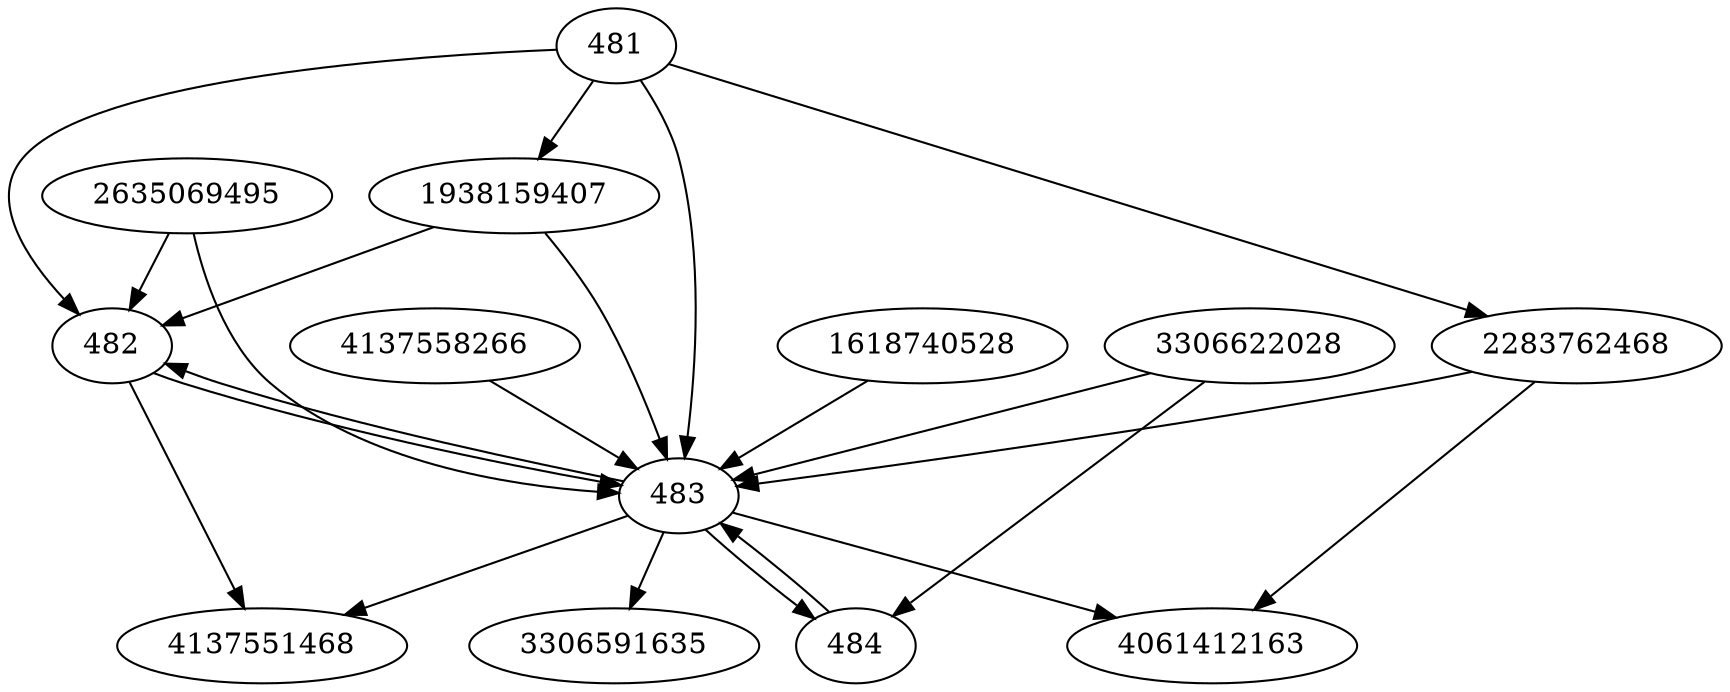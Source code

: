 strict digraph  {
481;
482;
4061412163;
484;
2283762468;
483;
3306622028;
4137551468;
1938159407;
1618740528;
3306591635;
2635069495;
4137558266;
481 -> 1938159407;
481 -> 482;
481 -> 2283762468;
481 -> 483;
482 -> 4137551468;
482 -> 483;
484 -> 483;
2283762468 -> 483;
2283762468 -> 4061412163;
483 -> 482;
483 -> 484;
483 -> 4137551468;
483 -> 3306591635;
483 -> 4061412163;
3306622028 -> 483;
3306622028 -> 484;
1938159407 -> 482;
1938159407 -> 483;
1618740528 -> 483;
2635069495 -> 482;
2635069495 -> 483;
4137558266 -> 483;
}
